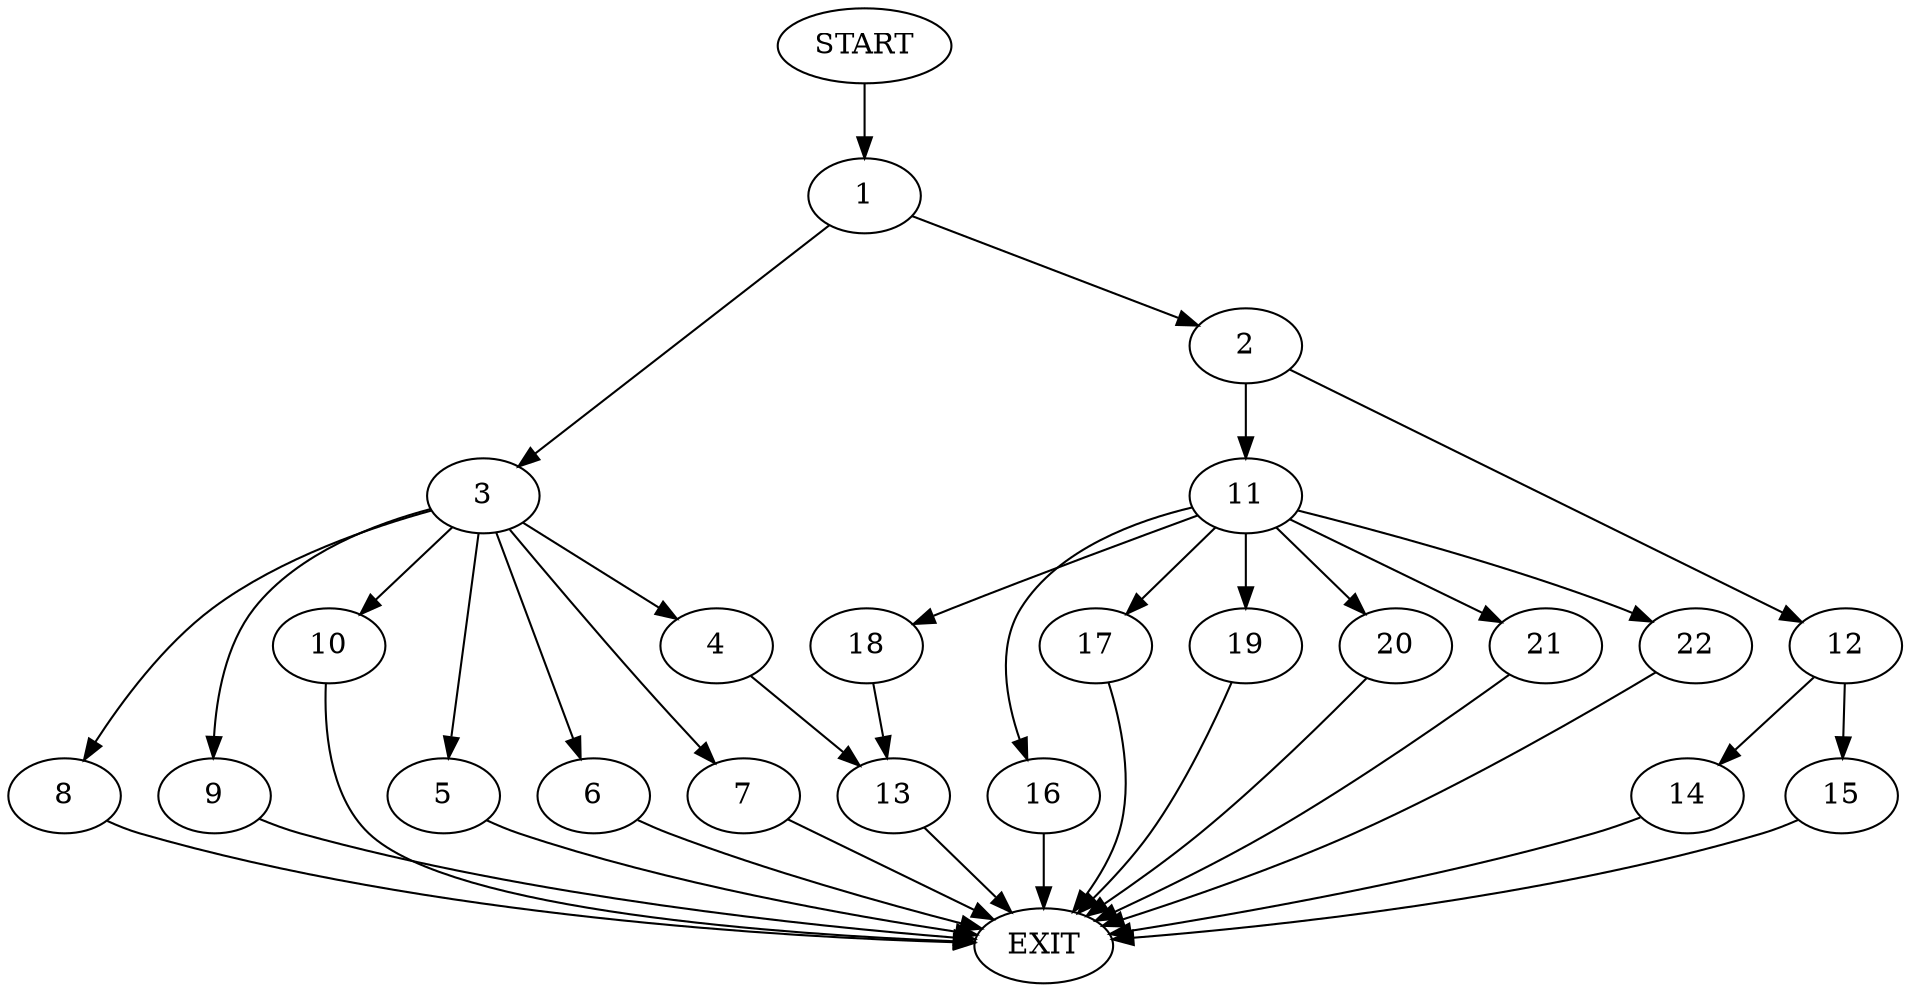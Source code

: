 digraph {
0 [label="START"]
23 [label="EXIT"]
0 -> 1
1 -> 2
1 -> 3
3 -> 4
3 -> 5
3 -> 6
3 -> 7
3 -> 8
3 -> 9
3 -> 10
2 -> 11
2 -> 12
4 -> 13
7 -> 23
10 -> 23
8 -> 23
9 -> 23
6 -> 23
5 -> 23
13 -> 23
12 -> 14
12 -> 15
11 -> 16
11 -> 17
11 -> 18
11 -> 19
11 -> 20
11 -> 21
11 -> 22
20 -> 23
19 -> 23
16 -> 23
21 -> 23
22 -> 23
18 -> 13
17 -> 23
15 -> 23
14 -> 23
}
